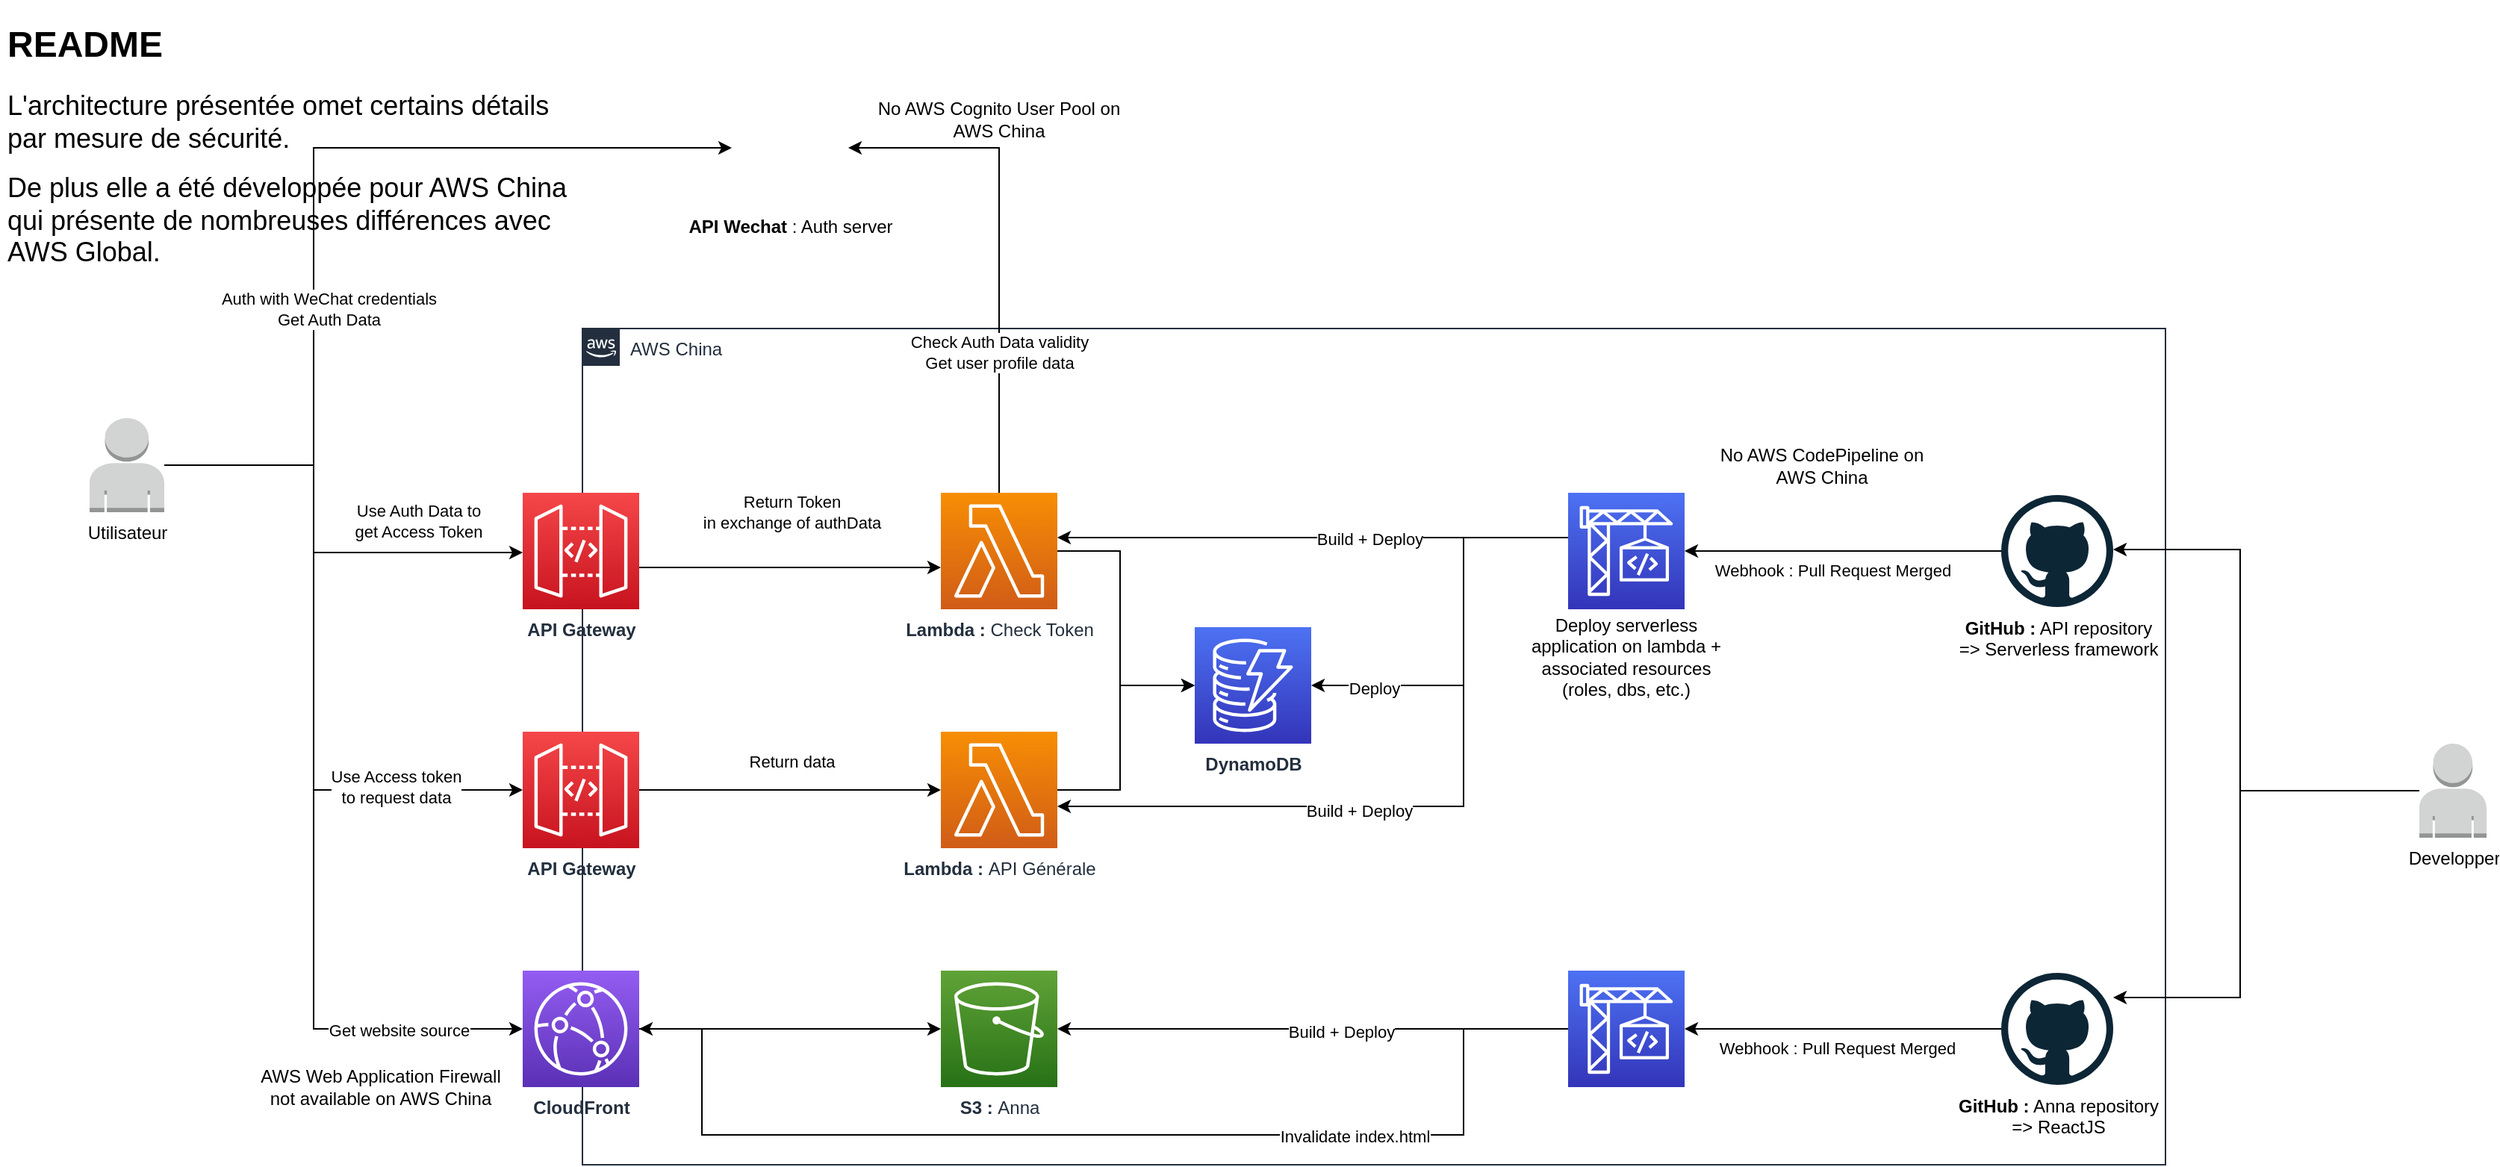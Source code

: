 <mxfile version="13.10.4" type="github">
  <diagram id="Ht1M8jgEwFfnCIfOTk4-" name="Page-1">
    <mxGraphModel dx="2207" dy="1374" grid="1" gridSize="10" guides="1" tooltips="1" connect="1" arrows="1" fold="1" page="1" pageScale="1" pageWidth="1169" pageHeight="827" math="0" shadow="0">
      <root>
        <mxCell id="0" />
        <mxCell id="1" parent="0" />
        <mxCell id="ZVcsY9Rh3zBBVXqX1Ra8-9" value="AWS China" style="points=[[0,0],[0.25,0],[0.5,0],[0.75,0],[1,0],[1,0.25],[1,0.5],[1,0.75],[1,1],[0.75,1],[0.5,1],[0.25,1],[0,1],[0,0.75],[0,0.5],[0,0.25]];outlineConnect=0;gradientColor=none;html=1;whiteSpace=wrap;fontSize=12;fontStyle=0;shape=mxgraph.aws4.group;grIcon=mxgraph.aws4.group_aws_cloud_alt;strokeColor=#232F3E;fillColor=none;verticalAlign=top;align=left;spacingLeft=30;fontColor=#232F3E;dashed=0;" vertex="1" parent="1">
          <mxGeometry y="20" width="1060" height="560" as="geometry" />
        </mxCell>
        <mxCell id="ZVcsY9Rh3zBBVXqX1Ra8-1" value="&lt;h1&gt;README&lt;br&gt;&lt;/h1&gt;&lt;p&gt;&lt;font style=&quot;font-size: 18px&quot;&gt;L&#39;architecture présentée omet certains détails par mesure de sécurité. &lt;br&gt;&lt;/font&gt;&lt;/p&gt;&lt;p&gt;&lt;font style=&quot;font-size: 18px&quot;&gt;De plus elle a été développée pour AWS China qui présente de nombreuses différences avec AWS Global.&lt;br&gt;&lt;/font&gt;&lt;/p&gt;" style="text;html=1;strokeColor=none;fillColor=none;spacing=5;spacingTop=-20;whiteSpace=wrap;overflow=hidden;rounded=0;" vertex="1" parent="1">
          <mxGeometry x="-390" y="-190" width="390" height="190" as="geometry" />
        </mxCell>
        <mxCell id="ZVcsY9Rh3zBBVXqX1Ra8-6" style="edgeStyle=orthogonalEdgeStyle;rounded=0;orthogonalLoop=1;jettySize=auto;html=1;startArrow=classic;startFill=1;endArrow=none;endFill=0;" edge="1" parent="1" source="ZVcsY9Rh3zBBVXqX1Ra8-3" target="ZVcsY9Rh3zBBVXqX1Ra8-4">
          <mxGeometry relative="1" as="geometry" />
        </mxCell>
        <mxCell id="ZVcsY9Rh3zBBVXqX1Ra8-3" value="&lt;b&gt;S3 : &lt;/b&gt;Anna" style="outlineConnect=0;fontColor=#232F3E;gradientColor=#60A337;gradientDirection=north;fillColor=#277116;strokeColor=#ffffff;dashed=0;verticalLabelPosition=bottom;verticalAlign=top;align=center;html=1;fontSize=12;fontStyle=0;aspect=fixed;shape=mxgraph.aws4.resourceIcon;resIcon=mxgraph.aws4.s3;" vertex="1" parent="1">
          <mxGeometry x="240" y="450" width="78" height="78" as="geometry" />
        </mxCell>
        <mxCell id="ZVcsY9Rh3zBBVXqX1Ra8-4" value="&lt;b&gt;CloudFront&lt;/b&gt;" style="outlineConnect=0;fontColor=#232F3E;gradientColor=#945DF2;gradientDirection=north;fillColor=#5A30B5;strokeColor=#ffffff;dashed=0;verticalLabelPosition=bottom;verticalAlign=top;align=center;html=1;fontSize=12;fontStyle=0;aspect=fixed;shape=mxgraph.aws4.resourceIcon;resIcon=mxgraph.aws4.cloudfront;" vertex="1" parent="1">
          <mxGeometry x="-40" y="450" width="78" height="78" as="geometry" />
        </mxCell>
        <mxCell id="ZVcsY9Rh3zBBVXqX1Ra8-8" value="&lt;b&gt;API Wechat &lt;/b&gt;: Auth server" style="shape=image;html=1;verticalAlign=top;verticalLabelPosition=bottom;labelBackgroundColor=#ffffff;imageAspect=0;aspect=fixed;image=https://cdn2.iconfinder.com/data/icons/social-media-applications/64/social_media_applications_9-wechat-128.png" vertex="1" parent="1">
          <mxGeometry x="100" y="-140" width="78" height="78" as="geometry" />
        </mxCell>
        <mxCell id="ZVcsY9Rh3zBBVXqX1Ra8-22" style="edgeStyle=orthogonalEdgeStyle;rounded=0;orthogonalLoop=1;jettySize=auto;html=1;entryX=0;entryY=0.5;entryDx=0;entryDy=0;" edge="1" parent="1" source="ZVcsY9Rh3zBBVXqX1Ra8-10" target="ZVcsY9Rh3zBBVXqX1Ra8-8">
          <mxGeometry relative="1" as="geometry">
            <Array as="points">
              <mxPoint x="-180" y="112" />
              <mxPoint x="-180" y="-101" />
            </Array>
          </mxGeometry>
        </mxCell>
        <mxCell id="ZVcsY9Rh3zBBVXqX1Ra8-24" value="&lt;div&gt;Auth with WeChat credentials&lt;br&gt;&lt;/div&gt;&lt;div&gt;Get Auth Data&lt;/div&gt;" style="edgeLabel;html=1;align=center;verticalAlign=middle;resizable=0;points=[];" vertex="1" connectable="0" parent="ZVcsY9Rh3zBBVXqX1Ra8-22">
          <mxGeometry x="-0.225" y="-5" relative="1" as="geometry">
            <mxPoint x="5" y="24.5" as="offset" />
          </mxGeometry>
        </mxCell>
        <mxCell id="ZVcsY9Rh3zBBVXqX1Ra8-25" style="edgeStyle=orthogonalEdgeStyle;rounded=0;orthogonalLoop=1;jettySize=auto;html=1;" edge="1" parent="1" source="ZVcsY9Rh3zBBVXqX1Ra8-10" target="ZVcsY9Rh3zBBVXqX1Ra8-15">
          <mxGeometry relative="1" as="geometry">
            <Array as="points">
              <mxPoint x="-180" y="112" />
              <mxPoint x="-180" y="170" />
            </Array>
          </mxGeometry>
        </mxCell>
        <mxCell id="ZVcsY9Rh3zBBVXqX1Ra8-26" value="&lt;div&gt;Use Auth Data to&lt;/div&gt;&lt;div&gt; get Access Token&lt;/div&gt;" style="edgeLabel;html=1;align=center;verticalAlign=middle;resizable=0;points=[];" vertex="1" connectable="0" parent="ZVcsY9Rh3zBBVXqX1Ra8-25">
          <mxGeometry x="0.023" y="1" relative="1" as="geometry">
            <mxPoint x="69" y="-15.5" as="offset" />
          </mxGeometry>
        </mxCell>
        <mxCell id="ZVcsY9Rh3zBBVXqX1Ra8-30" style="edgeStyle=orthogonalEdgeStyle;rounded=0;orthogonalLoop=1;jettySize=auto;html=1;" edge="1" parent="1" source="ZVcsY9Rh3zBBVXqX1Ra8-10" target="ZVcsY9Rh3zBBVXqX1Ra8-29">
          <mxGeometry relative="1" as="geometry">
            <Array as="points">
              <mxPoint x="-180" y="112" />
              <mxPoint x="-180" y="329" />
            </Array>
          </mxGeometry>
        </mxCell>
        <mxCell id="ZVcsY9Rh3zBBVXqX1Ra8-32" value="&lt;div&gt;Use Access token&lt;/div&gt;&lt;div&gt;to request data&lt;br&gt;&lt;/div&gt;" style="edgeLabel;html=1;align=center;verticalAlign=middle;resizable=0;points=[];" vertex="1" connectable="0" parent="ZVcsY9Rh3zBBVXqX1Ra8-30">
          <mxGeometry x="0.624" y="2" relative="1" as="geometry">
            <mxPoint x="1" as="offset" />
          </mxGeometry>
        </mxCell>
        <mxCell id="ZVcsY9Rh3zBBVXqX1Ra8-33" style="edgeStyle=orthogonalEdgeStyle;rounded=0;orthogonalLoop=1;jettySize=auto;html=1;startArrow=none;startFill=0;endArrow=classic;endFill=1;" edge="1" parent="1" source="ZVcsY9Rh3zBBVXqX1Ra8-10" target="ZVcsY9Rh3zBBVXqX1Ra8-4">
          <mxGeometry relative="1" as="geometry">
            <Array as="points">
              <mxPoint x="-180" y="112" />
              <mxPoint x="-180" y="489" />
            </Array>
          </mxGeometry>
        </mxCell>
        <mxCell id="ZVcsY9Rh3zBBVXqX1Ra8-34" value="Get website source" style="edgeLabel;html=1;align=center;verticalAlign=middle;resizable=0;points=[];" vertex="1" connectable="0" parent="ZVcsY9Rh3zBBVXqX1Ra8-33">
          <mxGeometry x="0.728" y="-1" relative="1" as="geometry">
            <mxPoint x="1" as="offset" />
          </mxGeometry>
        </mxCell>
        <mxCell id="ZVcsY9Rh3zBBVXqX1Ra8-10" value="Utilisateur" style="outlineConnect=0;dashed=0;verticalLabelPosition=bottom;verticalAlign=top;align=center;html=1;shape=mxgraph.aws3.user;fillColor=#D2D3D3;gradientColor=none;" vertex="1" parent="1">
          <mxGeometry x="-330" y="80" width="50" height="63" as="geometry" />
        </mxCell>
        <mxCell id="ZVcsY9Rh3zBBVXqX1Ra8-31" value="Return data" style="edgeStyle=orthogonalEdgeStyle;rounded=0;orthogonalLoop=1;jettySize=auto;html=1;startArrow=classic;startFill=1;endArrow=none;endFill=0;" edge="1" parent="1" source="ZVcsY9Rh3zBBVXqX1Ra8-14" target="ZVcsY9Rh3zBBVXqX1Ra8-29">
          <mxGeometry x="-0.01" y="-19" relative="1" as="geometry">
            <mxPoint as="offset" />
          </mxGeometry>
        </mxCell>
        <mxCell id="ZVcsY9Rh3zBBVXqX1Ra8-39" style="edgeStyle=orthogonalEdgeStyle;rounded=0;orthogonalLoop=1;jettySize=auto;html=1;startArrow=none;startFill=0;endArrow=classic;endFill=1;" edge="1" parent="1" source="ZVcsY9Rh3zBBVXqX1Ra8-14" target="ZVcsY9Rh3zBBVXqX1Ra8-37">
          <mxGeometry relative="1" as="geometry">
            <Array as="points">
              <mxPoint x="360" y="329" />
              <mxPoint x="360" y="259" />
            </Array>
          </mxGeometry>
        </mxCell>
        <mxCell id="ZVcsY9Rh3zBBVXqX1Ra8-14" value="&lt;b&gt;Lambda : &lt;/b&gt;API Générale" style="outlineConnect=0;fontColor=#232F3E;gradientColor=#F78E04;gradientDirection=north;fillColor=#D05C17;strokeColor=#ffffff;dashed=0;verticalLabelPosition=bottom;verticalAlign=top;align=center;html=1;fontSize=12;fontStyle=0;aspect=fixed;shape=mxgraph.aws4.resourceIcon;resIcon=mxgraph.aws4.lambda;" vertex="1" parent="1">
          <mxGeometry x="240" y="290" width="78" height="78" as="geometry" />
        </mxCell>
        <mxCell id="ZVcsY9Rh3zBBVXqX1Ra8-15" value="&lt;b&gt;API Gateway&lt;br&gt;&lt;/b&gt;" style="outlineConnect=0;fontColor=#232F3E;gradientColor=#F54749;gradientDirection=north;fillColor=#C7131F;strokeColor=#ffffff;dashed=0;verticalLabelPosition=bottom;verticalAlign=top;align=center;html=1;fontSize=12;fontStyle=0;aspect=fixed;shape=mxgraph.aws4.resourceIcon;resIcon=mxgraph.aws4.api_gateway;" vertex="1" parent="1">
          <mxGeometry x="-40" y="130" width="78" height="78" as="geometry" />
        </mxCell>
        <mxCell id="ZVcsY9Rh3zBBVXqX1Ra8-19" style="edgeStyle=orthogonalEdgeStyle;rounded=0;orthogonalLoop=1;jettySize=auto;html=1;entryX=1;entryY=0.5;entryDx=0;entryDy=0;" edge="1" parent="1" source="ZVcsY9Rh3zBBVXqX1Ra8-18" target="ZVcsY9Rh3zBBVXqX1Ra8-8">
          <mxGeometry relative="1" as="geometry">
            <mxPoint x="290" y="30" as="targetPoint" />
            <Array as="points">
              <mxPoint x="279" y="-101" />
            </Array>
          </mxGeometry>
        </mxCell>
        <mxCell id="ZVcsY9Rh3zBBVXqX1Ra8-21" value="&lt;div&gt;Check Auth Data validity&lt;/div&gt;&lt;div&gt;Get user profile data&lt;br&gt;&lt;/div&gt;" style="edgeLabel;html=1;align=center;verticalAlign=middle;resizable=0;points=[];" vertex="1" connectable="0" parent="ZVcsY9Rh3zBBVXqX1Ra8-19">
          <mxGeometry x="-0.235" y="4" relative="1" as="geometry">
            <mxPoint x="4" y="33" as="offset" />
          </mxGeometry>
        </mxCell>
        <mxCell id="ZVcsY9Rh3zBBVXqX1Ra8-20" style="edgeStyle=orthogonalEdgeStyle;rounded=0;orthogonalLoop=1;jettySize=auto;html=1;endArrow=none;endFill=0;startArrow=classic;startFill=1;" edge="1" parent="1" source="ZVcsY9Rh3zBBVXqX1Ra8-18" target="ZVcsY9Rh3zBBVXqX1Ra8-15">
          <mxGeometry relative="1" as="geometry">
            <Array as="points">
              <mxPoint x="100" y="180" />
              <mxPoint x="100" y="180" />
            </Array>
          </mxGeometry>
        </mxCell>
        <mxCell id="ZVcsY9Rh3zBBVXqX1Ra8-27" value="&lt;div&gt;Return Token&lt;/div&gt;&lt;div&gt;in exchange of authData &lt;/div&gt;" style="edgeLabel;html=1;align=center;verticalAlign=middle;resizable=0;points=[];" vertex="1" connectable="0" parent="ZVcsY9Rh3zBBVXqX1Ra8-20">
          <mxGeometry x="-0.456" y="-3" relative="1" as="geometry">
            <mxPoint x="-45" y="-34" as="offset" />
          </mxGeometry>
        </mxCell>
        <mxCell id="ZVcsY9Rh3zBBVXqX1Ra8-38" style="edgeStyle=orthogonalEdgeStyle;rounded=0;orthogonalLoop=1;jettySize=auto;html=1;startArrow=none;startFill=0;endArrow=classic;endFill=1;" edge="1" parent="1" source="ZVcsY9Rh3zBBVXqX1Ra8-18" target="ZVcsY9Rh3zBBVXqX1Ra8-37">
          <mxGeometry relative="1" as="geometry">
            <Array as="points">
              <mxPoint x="360" y="169" />
              <mxPoint x="360" y="259" />
            </Array>
          </mxGeometry>
        </mxCell>
        <mxCell id="ZVcsY9Rh3zBBVXqX1Ra8-18" value="&lt;b&gt;Lambda : &lt;/b&gt;Check Token&lt;b&gt;&lt;br&gt;&lt;/b&gt;" style="outlineConnect=0;fontColor=#232F3E;gradientColor=#F78E04;gradientDirection=north;fillColor=#D05C17;strokeColor=#ffffff;dashed=0;verticalLabelPosition=bottom;verticalAlign=top;align=center;html=1;fontSize=12;fontStyle=0;aspect=fixed;shape=mxgraph.aws4.resourceIcon;resIcon=mxgraph.aws4.lambda;" vertex="1" parent="1">
          <mxGeometry x="240" y="130" width="78" height="78" as="geometry" />
        </mxCell>
        <mxCell id="ZVcsY9Rh3zBBVXqX1Ra8-29" value="&lt;b&gt;API Gateway&lt;br&gt;&lt;/b&gt;" style="outlineConnect=0;fontColor=#232F3E;gradientColor=#F54749;gradientDirection=north;fillColor=#C7131F;strokeColor=#ffffff;dashed=0;verticalLabelPosition=bottom;verticalAlign=top;align=center;html=1;fontSize=12;fontStyle=0;aspect=fixed;shape=mxgraph.aws4.resourceIcon;resIcon=mxgraph.aws4.api_gateway;" vertex="1" parent="1">
          <mxGeometry x="-40" y="290" width="78" height="78" as="geometry" />
        </mxCell>
        <mxCell id="ZVcsY9Rh3zBBVXqX1Ra8-35" value="&lt;div&gt;&lt;b&gt;GitHub :&lt;/b&gt; Anna repository&lt;/div&gt;&lt;div&gt;=&amp;gt; ReactJS&lt;br&gt;&lt;/div&gt;" style="dashed=0;outlineConnect=0;html=1;align=center;labelPosition=center;verticalLabelPosition=bottom;verticalAlign=top;shape=mxgraph.weblogos.github" vertex="1" parent="1">
          <mxGeometry x="950" y="451.5" width="75" height="75" as="geometry" />
        </mxCell>
        <mxCell id="ZVcsY9Rh3zBBVXqX1Ra8-36" value="&lt;div&gt;&lt;b&gt;GitHub :&lt;/b&gt; API repository&lt;/div&gt;&lt;div&gt;=&amp;gt; Serverless framework&lt;br&gt;&lt;/div&gt;" style="dashed=0;outlineConnect=0;html=1;align=center;labelPosition=center;verticalLabelPosition=bottom;verticalAlign=top;shape=mxgraph.weblogos.github" vertex="1" parent="1">
          <mxGeometry x="950" y="131.5" width="75" height="75" as="geometry" />
        </mxCell>
        <mxCell id="ZVcsY9Rh3zBBVXqX1Ra8-37" value="&lt;b&gt;DynamoDB&lt;/b&gt;" style="outlineConnect=0;fontColor=#232F3E;gradientColor=#4D72F3;gradientDirection=north;fillColor=#3334B9;strokeColor=#ffffff;dashed=0;verticalLabelPosition=bottom;verticalAlign=top;align=center;html=1;fontSize=12;fontStyle=0;aspect=fixed;shape=mxgraph.aws4.resourceIcon;resIcon=mxgraph.aws4.dynamodb;" vertex="1" parent="1">
          <mxGeometry x="410" y="220" width="78" height="78" as="geometry" />
        </mxCell>
        <mxCell id="ZVcsY9Rh3zBBVXqX1Ra8-52" style="edgeStyle=orthogonalEdgeStyle;rounded=0;orthogonalLoop=1;jettySize=auto;html=1;startArrow=classic;startFill=1;endArrow=none;endFill=0;" edge="1" parent="1" source="ZVcsY9Rh3zBBVXqX1Ra8-41" target="ZVcsY9Rh3zBBVXqX1Ra8-35">
          <mxGeometry relative="1" as="geometry" />
        </mxCell>
        <mxCell id="ZVcsY9Rh3zBBVXqX1Ra8-53" value="Webhook : Pull Request Merged" style="edgeLabel;html=1;align=center;verticalAlign=middle;resizable=0;points=[];" vertex="1" connectable="0" parent="ZVcsY9Rh3zBBVXqX1Ra8-52">
          <mxGeometry x="0.17" relative="1" as="geometry">
            <mxPoint x="-22" y="12.5" as="offset" />
          </mxGeometry>
        </mxCell>
        <mxCell id="ZVcsY9Rh3zBBVXqX1Ra8-67" style="edgeStyle=orthogonalEdgeStyle;rounded=0;orthogonalLoop=1;jettySize=auto;html=1;startArrow=none;startFill=0;endArrow=classic;endFill=1;" edge="1" parent="1" source="ZVcsY9Rh3zBBVXqX1Ra8-41" target="ZVcsY9Rh3zBBVXqX1Ra8-3">
          <mxGeometry relative="1" as="geometry" />
        </mxCell>
        <mxCell id="ZVcsY9Rh3zBBVXqX1Ra8-68" value="Build + Deploy" style="edgeLabel;html=1;align=center;verticalAlign=middle;resizable=0;points=[];" vertex="1" connectable="0" parent="ZVcsY9Rh3zBBVXqX1Ra8-67">
          <mxGeometry x="-0.111" y="2" relative="1" as="geometry">
            <mxPoint as="offset" />
          </mxGeometry>
        </mxCell>
        <mxCell id="ZVcsY9Rh3zBBVXqX1Ra8-69" style="edgeStyle=orthogonalEdgeStyle;rounded=0;orthogonalLoop=1;jettySize=auto;html=1;startArrow=none;startFill=0;endArrow=classic;endFill=1;" edge="1" parent="1" source="ZVcsY9Rh3zBBVXqX1Ra8-41" target="ZVcsY9Rh3zBBVXqX1Ra8-4">
          <mxGeometry relative="1" as="geometry">
            <Array as="points">
              <mxPoint x="590" y="489" />
              <mxPoint x="590" y="560" />
              <mxPoint x="80" y="560" />
              <mxPoint x="80" y="489" />
            </Array>
          </mxGeometry>
        </mxCell>
        <mxCell id="ZVcsY9Rh3zBBVXqX1Ra8-70" value="Invalidate index.html" style="edgeLabel;html=1;align=center;verticalAlign=middle;resizable=0;points=[];" vertex="1" connectable="0" parent="ZVcsY9Rh3zBBVXqX1Ra8-69">
          <mxGeometry x="-0.44" y="1" relative="1" as="geometry">
            <mxPoint as="offset" />
          </mxGeometry>
        </mxCell>
        <mxCell id="ZVcsY9Rh3zBBVXqX1Ra8-41" value="" style="outlineConnect=0;fontColor=#232F3E;gradientColor=#4D72F3;gradientDirection=north;fillColor=#3334B9;strokeColor=#ffffff;dashed=0;verticalLabelPosition=bottom;verticalAlign=top;align=center;html=1;fontSize=12;fontStyle=0;aspect=fixed;shape=mxgraph.aws4.resourceIcon;resIcon=mxgraph.aws4.codebuild;" vertex="1" parent="1">
          <mxGeometry x="660" y="450" width="78" height="78" as="geometry" />
        </mxCell>
        <mxCell id="ZVcsY9Rh3zBBVXqX1Ra8-49" style="edgeStyle=orthogonalEdgeStyle;rounded=0;orthogonalLoop=1;jettySize=auto;html=1;startArrow=classic;startFill=1;endArrow=none;endFill=0;" edge="1" parent="1" source="ZVcsY9Rh3zBBVXqX1Ra8-42" target="ZVcsY9Rh3zBBVXqX1Ra8-36">
          <mxGeometry relative="1" as="geometry" />
        </mxCell>
        <mxCell id="ZVcsY9Rh3zBBVXqX1Ra8-51" value="Webhook : Pull Request Merged" style="edgeLabel;html=1;align=center;verticalAlign=middle;resizable=0;points=[];" vertex="1" connectable="0" parent="ZVcsY9Rh3zBBVXqX1Ra8-49">
          <mxGeometry x="0.211" y="-4" relative="1" as="geometry">
            <mxPoint x="-29.5" y="8.5" as="offset" />
          </mxGeometry>
        </mxCell>
        <mxCell id="ZVcsY9Rh3zBBVXqX1Ra8-55" style="edgeStyle=orthogonalEdgeStyle;rounded=0;orthogonalLoop=1;jettySize=auto;html=1;startArrow=none;startFill=0;endArrow=classic;endFill=1;" edge="1" parent="1" source="ZVcsY9Rh3zBBVXqX1Ra8-42" target="ZVcsY9Rh3zBBVXqX1Ra8-18">
          <mxGeometry relative="1" as="geometry">
            <Array as="points">
              <mxPoint x="470" y="160" />
              <mxPoint x="470" y="160" />
            </Array>
          </mxGeometry>
        </mxCell>
        <mxCell id="ZVcsY9Rh3zBBVXqX1Ra8-57" value="Build + Deploy" style="edgeLabel;html=1;align=center;verticalAlign=middle;resizable=0;points=[];" vertex="1" connectable="0" parent="ZVcsY9Rh3zBBVXqX1Ra8-55">
          <mxGeometry x="-0.222" y="1" relative="1" as="geometry">
            <mxPoint as="offset" />
          </mxGeometry>
        </mxCell>
        <mxCell id="ZVcsY9Rh3zBBVXqX1Ra8-56" style="edgeStyle=orthogonalEdgeStyle;rounded=0;orthogonalLoop=1;jettySize=auto;html=1;startArrow=none;startFill=0;endArrow=classic;endFill=1;" edge="1" parent="1" source="ZVcsY9Rh3zBBVXqX1Ra8-42" target="ZVcsY9Rh3zBBVXqX1Ra8-14">
          <mxGeometry relative="1" as="geometry">
            <Array as="points">
              <mxPoint x="590" y="160" />
              <mxPoint x="590" y="340" />
            </Array>
          </mxGeometry>
        </mxCell>
        <mxCell id="ZVcsY9Rh3zBBVXqX1Ra8-58" value="&lt;div&gt;Build + Deploy&lt;/div&gt;" style="edgeLabel;html=1;align=center;verticalAlign=middle;resizable=0;points=[];" vertex="1" connectable="0" parent="ZVcsY9Rh3zBBVXqX1Ra8-56">
          <mxGeometry x="0.253" y="3" relative="1" as="geometry">
            <mxPoint x="7" as="offset" />
          </mxGeometry>
        </mxCell>
        <mxCell id="ZVcsY9Rh3zBBVXqX1Ra8-59" style="edgeStyle=orthogonalEdgeStyle;rounded=0;orthogonalLoop=1;jettySize=auto;html=1;startArrow=none;startFill=0;endArrow=classic;endFill=1;" edge="1" parent="1" source="ZVcsY9Rh3zBBVXqX1Ra8-42" target="ZVcsY9Rh3zBBVXqX1Ra8-37">
          <mxGeometry relative="1" as="geometry">
            <Array as="points">
              <mxPoint x="590" y="160" />
              <mxPoint x="590" y="259" />
            </Array>
          </mxGeometry>
        </mxCell>
        <mxCell id="ZVcsY9Rh3zBBVXqX1Ra8-60" value="Deploy" style="edgeLabel;html=1;align=center;verticalAlign=middle;resizable=0;points=[];" vertex="1" connectable="0" parent="ZVcsY9Rh3zBBVXqX1Ra8-59">
          <mxGeometry x="0.69" y="2" relative="1" as="geometry">
            <mxPoint as="offset" />
          </mxGeometry>
        </mxCell>
        <mxCell id="ZVcsY9Rh3zBBVXqX1Ra8-42" value="" style="outlineConnect=0;fontColor=#232F3E;gradientColor=#4D72F3;gradientDirection=north;fillColor=#3334B9;strokeColor=#ffffff;dashed=0;verticalLabelPosition=bottom;verticalAlign=top;align=center;html=1;fontSize=12;fontStyle=0;aspect=fixed;shape=mxgraph.aws4.resourceIcon;resIcon=mxgraph.aws4.codebuild;" vertex="1" parent="1">
          <mxGeometry x="660" y="130" width="78" height="78" as="geometry" />
        </mxCell>
        <mxCell id="ZVcsY9Rh3zBBVXqX1Ra8-43" value="AWS Web Application Firewall not available on AWS China" style="text;html=1;strokeColor=none;fillColor=none;align=center;verticalAlign=middle;whiteSpace=wrap;rounded=0;" vertex="1" parent="1">
          <mxGeometry x="-220" y="518" width="170" height="20" as="geometry" />
        </mxCell>
        <mxCell id="ZVcsY9Rh3zBBVXqX1Ra8-44" value="No AWS Cognito User Pool on AWS China" style="text;html=1;strokeColor=none;fillColor=none;align=center;verticalAlign=middle;whiteSpace=wrap;rounded=0;" vertex="1" parent="1">
          <mxGeometry x="194" y="-130" width="170" height="20" as="geometry" />
        </mxCell>
        <mxCell id="ZVcsY9Rh3zBBVXqX1Ra8-46" style="edgeStyle=orthogonalEdgeStyle;rounded=0;orthogonalLoop=1;jettySize=auto;html=1;startArrow=none;startFill=0;endArrow=classic;endFill=1;" edge="1" parent="1" source="ZVcsY9Rh3zBBVXqX1Ra8-45" target="ZVcsY9Rh3zBBVXqX1Ra8-36">
          <mxGeometry relative="1" as="geometry">
            <Array as="points">
              <mxPoint x="1110" y="330" />
              <mxPoint x="1110" y="168" />
            </Array>
          </mxGeometry>
        </mxCell>
        <mxCell id="ZVcsY9Rh3zBBVXqX1Ra8-47" style="edgeStyle=orthogonalEdgeStyle;rounded=0;orthogonalLoop=1;jettySize=auto;html=1;startArrow=none;startFill=0;endArrow=classic;endFill=1;" edge="1" parent="1" source="ZVcsY9Rh3zBBVXqX1Ra8-45" target="ZVcsY9Rh3zBBVXqX1Ra8-35">
          <mxGeometry relative="1" as="geometry">
            <Array as="points">
              <mxPoint x="1110" y="330" />
              <mxPoint x="1110" y="468" />
            </Array>
          </mxGeometry>
        </mxCell>
        <mxCell id="ZVcsY9Rh3zBBVXqX1Ra8-45" value="Developper" style="outlineConnect=0;dashed=0;verticalLabelPosition=bottom;verticalAlign=top;align=center;html=1;shape=mxgraph.aws3.user;fillColor=#D2D3D3;gradientColor=none;" vertex="1" parent="1">
          <mxGeometry x="1230" y="298" width="45" height="63" as="geometry" />
        </mxCell>
        <mxCell id="ZVcsY9Rh3zBBVXqX1Ra8-48" value="No AWS CodePipeline on AWS China" style="text;html=1;strokeColor=none;fillColor=none;align=center;verticalAlign=middle;whiteSpace=wrap;rounded=0;" vertex="1" parent="1">
          <mxGeometry x="760" y="101.5" width="140" height="20" as="geometry" />
        </mxCell>
        <mxCell id="ZVcsY9Rh3zBBVXqX1Ra8-54" value="&lt;div&gt;Deploy serverless application on lambda + associated resources (roles, dbs, etc.)&lt;/div&gt;" style="text;html=1;strokeColor=none;fillColor=none;align=center;verticalAlign=middle;whiteSpace=wrap;rounded=0;" vertex="1" parent="1">
          <mxGeometry x="629" y="230" width="140" height="20" as="geometry" />
        </mxCell>
      </root>
    </mxGraphModel>
  </diagram>
</mxfile>
